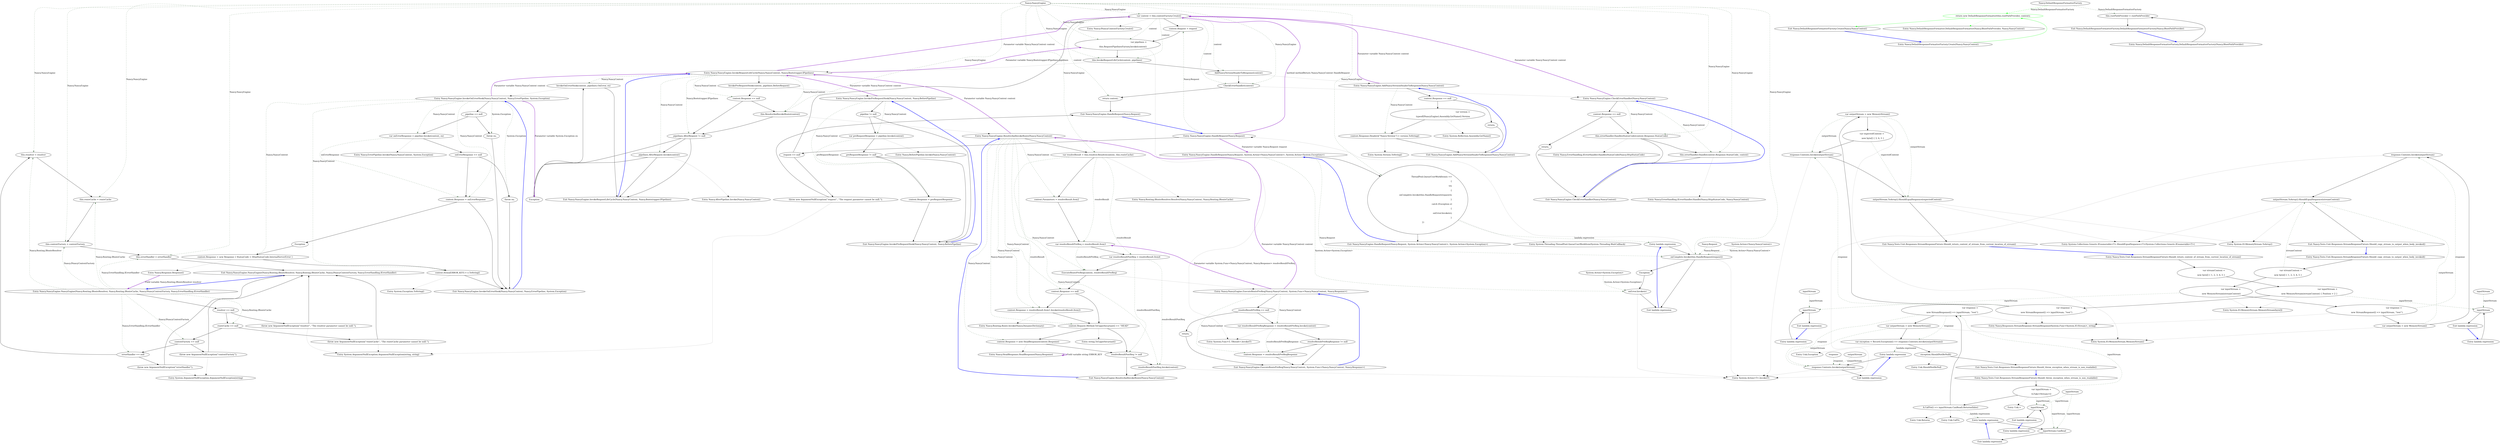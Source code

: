 digraph  {
n110 [label="Nancy.NancyEngine", span=""];
n111 [label="Nancy.Request", span=""];
n112 [label="System.Action<Nancy.NancyContext>", span=""];
n113 [label="System.Action<System.Exception>", span=""];
n0 [label="Entry Nancy.NancyEngine.NancyEngine(Nancy.Routing.IRouteResolver, Nancy.Routing.IRouteCache, Nancy.INancyContextFactory, Nancy.ErrorHandling.IErrorHandler)", span="27-27", cluster="Nancy.NancyEngine.NancyEngine(Nancy.Routing.IRouteResolver, Nancy.Routing.IRouteCache, Nancy.INancyContextFactory, Nancy.ErrorHandling.IErrorHandler)"];
n1 [label="resolver == null", span="29-29", cluster="Nancy.NancyEngine.NancyEngine(Nancy.Routing.IRouteResolver, Nancy.Routing.IRouteCache, Nancy.INancyContextFactory, Nancy.ErrorHandling.IErrorHandler)"];
n3 [label="routeCache == null", span="34-34", cluster="Nancy.NancyEngine.NancyEngine(Nancy.Routing.IRouteResolver, Nancy.Routing.IRouteCache, Nancy.INancyContextFactory, Nancy.ErrorHandling.IErrorHandler)"];
n5 [label="contextFactory == null", span="39-39", cluster="Nancy.NancyEngine.NancyEngine(Nancy.Routing.IRouteResolver, Nancy.Routing.IRouteCache, Nancy.INancyContextFactory, Nancy.ErrorHandling.IErrorHandler)"];
n7 [label="errorHandler == null", span="44-44", cluster="Nancy.NancyEngine.NancyEngine(Nancy.Routing.IRouteResolver, Nancy.Routing.IRouteCache, Nancy.INancyContextFactory, Nancy.ErrorHandling.IErrorHandler)"];
n9 [label="this.resolver = resolver", span="49-49", cluster="Nancy.NancyEngine.NancyEngine(Nancy.Routing.IRouteResolver, Nancy.Routing.IRouteCache, Nancy.INancyContextFactory, Nancy.ErrorHandling.IErrorHandler)"];
n10 [label="this.routeCache = routeCache", span="50-50", cluster="Nancy.NancyEngine.NancyEngine(Nancy.Routing.IRouteResolver, Nancy.Routing.IRouteCache, Nancy.INancyContextFactory, Nancy.ErrorHandling.IErrorHandler)"];
n11 [label="this.contextFactory = contextFactory", span="51-51", cluster="Nancy.NancyEngine.NancyEngine(Nancy.Routing.IRouteResolver, Nancy.Routing.IRouteCache, Nancy.INancyContextFactory, Nancy.ErrorHandling.IErrorHandler)"];
n12 [label="this.errorHandler = errorHandler", span="52-52", cluster="Nancy.NancyEngine.NancyEngine(Nancy.Routing.IRouteResolver, Nancy.Routing.IRouteCache, Nancy.INancyContextFactory, Nancy.ErrorHandling.IErrorHandler)"];
n2 [label="throw new ArgumentNullException(''resolver'', ''The resolver parameter cannot be null.'');", span="31-31", cluster="Nancy.NancyEngine.NancyEngine(Nancy.Routing.IRouteResolver, Nancy.Routing.IRouteCache, Nancy.INancyContextFactory, Nancy.ErrorHandling.IErrorHandler)"];
n4 [label="throw new ArgumentNullException(''routeCache'', ''The routeCache parameter cannot be null.'');", span="36-36", cluster="Nancy.NancyEngine.NancyEngine(Nancy.Routing.IRouteResolver, Nancy.Routing.IRouteCache, Nancy.INancyContextFactory, Nancy.ErrorHandling.IErrorHandler)"];
n6 [label="throw new ArgumentNullException(''contextFactory'');", span="41-41", cluster="Nancy.NancyEngine.NancyEngine(Nancy.Routing.IRouteResolver, Nancy.Routing.IRouteCache, Nancy.INancyContextFactory, Nancy.ErrorHandling.IErrorHandler)"];
n8 [label="throw new ArgumentNullException(''errorHandler'');", span="46-46", cluster="Nancy.NancyEngine.NancyEngine(Nancy.Routing.IRouteResolver, Nancy.Routing.IRouteCache, Nancy.INancyContextFactory, Nancy.ErrorHandling.IErrorHandler)"];
n13 [label="Exit Nancy.NancyEngine.NancyEngine(Nancy.Routing.IRouteResolver, Nancy.Routing.IRouteCache, Nancy.INancyContextFactory, Nancy.ErrorHandling.IErrorHandler)", span="27-27", cluster="Nancy.NancyEngine.NancyEngine(Nancy.Routing.IRouteResolver, Nancy.Routing.IRouteCache, Nancy.INancyContextFactory, Nancy.ErrorHandling.IErrorHandler)"];
n14 [label="Entry System.ArgumentNullException.ArgumentNullException(string, string)", span="0-0", cluster="System.ArgumentNullException.ArgumentNullException(string, string)"];
n15 [label="Entry System.ArgumentNullException.ArgumentNullException(string)", span="0-0", cluster="System.ArgumentNullException.ArgumentNullException(string)"];
n16 [label="Entry Nancy.NancyEngine.HandleRequest(Nancy.Request)", span="66-66", cluster="Nancy.NancyEngine.HandleRequest(Nancy.Request)"];
n17 [label="request == null", span="68-68", cluster="Nancy.NancyEngine.HandleRequest(Nancy.Request)"];
n20 [label="context.Request = request", span="74-74", cluster="Nancy.NancyEngine.HandleRequest(Nancy.Request)"];
n18 [label="throw new ArgumentNullException(''request'', ''The request parameter cannot be null.'');", span="70-70", cluster="Nancy.NancyEngine.HandleRequest(Nancy.Request)"];
n19 [label="var context = this.contextFactory.Create()", span="73-73", cluster="Nancy.NancyEngine.HandleRequest(Nancy.Request)"];
n27 [label="Entry Nancy.INancyContextFactory.Create()", span="11-11", cluster="Nancy.INancyContextFactory.Create()"];
n21 [label="var pipelines =\r\n                this.RequestPipelinesFactory.Invoke(context)", span="76-77", cluster="Nancy.NancyEngine.HandleRequest(Nancy.Request)"];
n22 [label="this.InvokeRequestLifeCycle(context, pipelines)", span="79-79", cluster="Nancy.NancyEngine.HandleRequest(Nancy.Request)"];
n23 [label="AddNancyVersionHeaderToResponse(context)", span="80-80", cluster="Nancy.NancyEngine.HandleRequest(Nancy.Request)"];
n24 [label="CheckErrorHandler(context)", span="82-82", cluster="Nancy.NancyEngine.HandleRequest(Nancy.Request)"];
n25 [label="return context;", span="84-84", cluster="Nancy.NancyEngine.HandleRequest(Nancy.Request)"];
n28 [label="Entry System.Func<T, TResult>.Invoke(T)", span="0-0", cluster="System.Func<T, TResult>.Invoke(T)"];
n29 [label="Entry Nancy.NancyEngine.InvokeRequestLifeCycle(Nancy.NancyContext, Nancy.Bootstrapper.IPipelines)", span="137-137", cluster="Nancy.NancyEngine.InvokeRequestLifeCycle(Nancy.NancyContext, Nancy.Bootstrapper.IPipelines)"];
n30 [label="Entry Nancy.NancyEngine.AddNancyVersionHeaderToResponse(Nancy.NancyContext)", span="111-111", cluster="Nancy.NancyEngine.AddNancyVersionHeaderToResponse(Nancy.NancyContext)"];
n31 [label="Entry Nancy.NancyEngine.CheckErrorHandler(Nancy.NancyContext)", span="124-124", cluster="Nancy.NancyEngine.CheckErrorHandler(Nancy.NancyContext)"];
n26 [label="Exit Nancy.NancyEngine.HandleRequest(Nancy.Request)", span="66-66", cluster="Nancy.NancyEngine.HandleRequest(Nancy.Request)"];
n32 [label="Entry Nancy.NancyEngine.HandleRequest(Nancy.Request, System.Action<Nancy.NancyContext>, System.Action<System.Exception>)", span="93-93", cluster="Nancy.NancyEngine.HandleRequest(Nancy.Request, System.Action<Nancy.NancyContext>, System.Action<System.Exception>)"];
n33 [label="ThreadPool.QueueUserWorkItem(s =>\r\n                {\r\n                    try\r\n                    {\r\n                        onComplete.Invoke(this.HandleRequest(request));\r\n                    }\r\n                    catch (Exception e)\r\n                    {\r\n                        onError.Invoke(e);\r\n                    }\r\n                })", span="98-108", cluster="Nancy.NancyEngine.HandleRequest(Nancy.Request, System.Action<Nancy.NancyContext>, System.Action<System.Exception>)"];
n37 [label="onComplete.Invoke(this.HandleRequest(request))", span="102-102", cluster="lambda expression"];
n39 [label="onError.Invoke(e)", span="106-106", cluster="lambda expression"];
n34 [label="Exit Nancy.NancyEngine.HandleRequest(Nancy.Request, System.Action<Nancy.NancyContext>, System.Action<System.Exception>)", span="93-93", cluster="Nancy.NancyEngine.HandleRequest(Nancy.Request, System.Action<Nancy.NancyContext>, System.Action<System.Exception>)"];
n35 [label="Entry System.Threading.ThreadPool.QueueUserWorkItem(System.Threading.WaitCallback)", span="0-0", cluster="System.Threading.ThreadPool.QueueUserWorkItem(System.Threading.WaitCallback)"];
n36 [label="Entry lambda expression", span="98-108", cluster="lambda expression"];
n38 [label=Exception, span="104-104", cluster="lambda expression"];
n40 [label="Exit lambda expression", span="98-108", cluster="lambda expression"];
n41 [label="Entry System.Action<T>.Invoke(T)", span="0-0", cluster="System.Action<T>.Invoke(T)"];
n42 [label="context.Response == null", span="113-113", cluster="Nancy.NancyEngine.AddNancyVersionHeaderToResponse(Nancy.NancyContext)"];
n45 [label="context.Response.Headers[''Nancy-Version''] = version.ToString()", span="121-121", cluster="Nancy.NancyEngine.AddNancyVersionHeaderToResponse(Nancy.NancyContext)"];
n43 [label="return;", span="115-115", cluster="Nancy.NancyEngine.AddNancyVersionHeaderToResponse(Nancy.NancyContext)"];
n44 [label="var version =\r\n                typeof(INancyEngine).Assembly.GetName().Version", span="118-119", cluster="Nancy.NancyEngine.AddNancyVersionHeaderToResponse(Nancy.NancyContext)"];
n47 [label="Entry System.Reflection.Assembly.GetName()", span="0-0", cluster="System.Reflection.Assembly.GetName()"];
n46 [label="Exit Nancy.NancyEngine.AddNancyVersionHeaderToResponse(Nancy.NancyContext)", span="111-111", cluster="Nancy.NancyEngine.AddNancyVersionHeaderToResponse(Nancy.NancyContext)"];
n48 [label="Entry System.Version.ToString()", span="0-0", cluster="System.Version.ToString()"];
n49 [label="context.Response == null", span="126-126", cluster="Nancy.NancyEngine.CheckErrorHandler(Nancy.NancyContext)"];
n51 [label="this.errorHandler.HandlesStatusCode(context.Response.StatusCode)", span="131-131", cluster="Nancy.NancyEngine.CheckErrorHandler(Nancy.NancyContext)"];
n52 [label="this.errorHandler.Handle(context.Response.StatusCode, context)", span="133-133", cluster="Nancy.NancyEngine.CheckErrorHandler(Nancy.NancyContext)"];
n50 [label="return;", span="128-128", cluster="Nancy.NancyEngine.CheckErrorHandler(Nancy.NancyContext)"];
n53 [label="Exit Nancy.NancyEngine.CheckErrorHandler(Nancy.NancyContext)", span="124-124", cluster="Nancy.NancyEngine.CheckErrorHandler(Nancy.NancyContext)"];
n54 [label="Entry Nancy.ErrorHandling.IErrorHandler.HandlesStatusCode(Nancy.HttpStatusCode)", span="12-12", cluster="Nancy.ErrorHandling.IErrorHandler.HandlesStatusCode(Nancy.HttpStatusCode)"];
n55 [label="Entry Nancy.ErrorHandling.IErrorHandler.Handle(Nancy.HttpStatusCode, Nancy.NancyContext)", span="19-19", cluster="Nancy.ErrorHandling.IErrorHandler.Handle(Nancy.HttpStatusCode, Nancy.NancyContext)"];
n56 [label="InvokePreRequestHook(context, pipelines.BeforeRequest)", span="141-141", cluster="Nancy.NancyEngine.InvokeRequestLifeCycle(Nancy.NancyContext, Nancy.Bootstrapper.IPipelines)"];
n57 [label="context.Response == null", span="143-143", cluster="Nancy.NancyEngine.InvokeRequestLifeCycle(Nancy.NancyContext, Nancy.Bootstrapper.IPipelines)"];
n58 [label="this.ResolveAndInvokeRoute(context)", span="145-145", cluster="Nancy.NancyEngine.InvokeRequestLifeCycle(Nancy.NancyContext, Nancy.Bootstrapper.IPipelines)"];
n59 [label="pipelines.AfterRequest != null", span="148-148", cluster="Nancy.NancyEngine.InvokeRequestLifeCycle(Nancy.NancyContext, Nancy.Bootstrapper.IPipelines)"];
n60 [label="pipelines.AfterRequest.Invoke(context)", span="150-150", cluster="Nancy.NancyEngine.InvokeRequestLifeCycle(Nancy.NancyContext, Nancy.Bootstrapper.IPipelines)"];
n62 [label="InvokeOnErrorHook(context, pipelines.OnError, ex)", span="155-155", cluster="Nancy.NancyEngine.InvokeRequestLifeCycle(Nancy.NancyContext, Nancy.Bootstrapper.IPipelines)"];
n64 [label="Entry Nancy.NancyEngine.InvokePreRequestHook(Nancy.NancyContext, Nancy.BeforePipeline)", span="159-159", cluster="Nancy.NancyEngine.InvokePreRequestHook(Nancy.NancyContext, Nancy.BeforePipeline)"];
n65 [label="Entry Nancy.NancyEngine.ResolveAndInvokeRoute(Nancy.NancyContext)", span="197-197", cluster="Nancy.NancyEngine.ResolveAndInvokeRoute(Nancy.NancyContext)"];
n61 [label=Exception, span="153-153", cluster="Nancy.NancyEngine.InvokeRequestLifeCycle(Nancy.NancyContext, Nancy.Bootstrapper.IPipelines)"];
n63 [label="Exit Nancy.NancyEngine.InvokeRequestLifeCycle(Nancy.NancyContext, Nancy.Bootstrapper.IPipelines)", span="137-137", cluster="Nancy.NancyEngine.InvokeRequestLifeCycle(Nancy.NancyContext, Nancy.Bootstrapper.IPipelines)"];
n66 [label="Entry Nancy.AfterPipeline.Invoke(Nancy.NancyContext)", span="53-53", cluster="Nancy.AfterPipeline.Invoke(Nancy.NancyContext)"];
n67 [label="Entry Nancy.NancyEngine.InvokeOnErrorHook(Nancy.NancyContext, Nancy.ErrorPipeline, System.Exception)", span="172-172", cluster="Nancy.NancyEngine.InvokeOnErrorHook(Nancy.NancyContext, Nancy.ErrorPipeline, System.Exception)"];
n68 [label="pipeline != null", span="161-161", cluster="Nancy.NancyEngine.InvokePreRequestHook(Nancy.NancyContext, Nancy.BeforePipeline)"];
n69 [label="var preRequestResponse = pipeline.Invoke(context)", span="163-163", cluster="Nancy.NancyEngine.InvokePreRequestHook(Nancy.NancyContext, Nancy.BeforePipeline)"];
n71 [label="context.Response = preRequestResponse", span="167-167", cluster="Nancy.NancyEngine.InvokePreRequestHook(Nancy.NancyContext, Nancy.BeforePipeline)"];
n72 [label="Exit Nancy.NancyEngine.InvokePreRequestHook(Nancy.NancyContext, Nancy.BeforePipeline)", span="159-159", cluster="Nancy.NancyEngine.InvokePreRequestHook(Nancy.NancyContext, Nancy.BeforePipeline)"];
n70 [label="preRequestResponse != null", span="165-165", cluster="Nancy.NancyEngine.InvokePreRequestHook(Nancy.NancyContext, Nancy.BeforePipeline)"];
n73 [label="Entry Nancy.BeforePipeline.Invoke(Nancy.NancyContext)", span="65-65", cluster="Nancy.BeforePipeline.Invoke(Nancy.NancyContext)"];
n74 [label="pipeline == null", span="176-176", cluster="Nancy.NancyEngine.InvokeOnErrorHook(Nancy.NancyContext, Nancy.ErrorPipeline, System.Exception)"];
n75 [label="throw ex;", span="178-178", cluster="Nancy.NancyEngine.InvokeOnErrorHook(Nancy.NancyContext, Nancy.ErrorPipeline, System.Exception)"];
n76 [label="var onErrorResponse = pipeline.Invoke(context, ex)", span="181-181", cluster="Nancy.NancyEngine.InvokeOnErrorHook(Nancy.NancyContext, Nancy.ErrorPipeline, System.Exception)"];
n78 [label="throw ex;", span="185-185", cluster="Nancy.NancyEngine.InvokeOnErrorHook(Nancy.NancyContext, Nancy.ErrorPipeline, System.Exception)"];
n79 [label="context.Response = onErrorResponse", span="188-188", cluster="Nancy.NancyEngine.InvokeOnErrorHook(Nancy.NancyContext, Nancy.ErrorPipeline, System.Exception)"];
n81 [label="context.Response = new Response { StatusCode = HttpStatusCode.InternalServerError }", span="192-192", cluster="Nancy.NancyEngine.InvokeOnErrorHook(Nancy.NancyContext, Nancy.ErrorPipeline, System.Exception)"];
n82 [label="context.Items[ERROR_KEY] = e.ToString()", span="193-193", cluster="Nancy.NancyEngine.InvokeOnErrorHook(Nancy.NancyContext, Nancy.ErrorPipeline, System.Exception)"];
n77 [label="onErrorResponse == null", span="183-183", cluster="Nancy.NancyEngine.InvokeOnErrorHook(Nancy.NancyContext, Nancy.ErrorPipeline, System.Exception)"];
n84 [label="Entry Nancy.ErrorPipeline.Invoke(Nancy.NancyContext, System.Exception)", span="67-67", cluster="Nancy.ErrorPipeline.Invoke(Nancy.NancyContext, System.Exception)"];
n80 [label=Exception, span="190-190", cluster="Nancy.NancyEngine.InvokeOnErrorHook(Nancy.NancyContext, Nancy.ErrorPipeline, System.Exception)"];
n83 [label="Exit Nancy.NancyEngine.InvokeOnErrorHook(Nancy.NancyContext, Nancy.ErrorPipeline, System.Exception)", span="172-172", cluster="Nancy.NancyEngine.InvokeOnErrorHook(Nancy.NancyContext, Nancy.ErrorPipeline, System.Exception)"];
n85 [label="Entry Nancy.Response.Response()", span="15-15", cluster="Nancy.Response.Response()"];
n86 [label="Entry System.Exception.ToString()", span="0-0", cluster="System.Exception.ToString()"];
n87 [label="var resolveResult = this.resolver.Resolve(context, this.routeCache)", span="199-199", cluster="Nancy.NancyEngine.ResolveAndInvokeRoute(Nancy.NancyContext)"];
n88 [label="context.Parameters = resolveResult.Item2", span="201-201", cluster="Nancy.NancyEngine.ResolveAndInvokeRoute(Nancy.NancyContext)"];
n91 [label="ExecuteRoutePreReq(context, resolveResultPreReq)", span="204-204", cluster="Nancy.NancyEngine.ResolveAndInvokeRoute(Nancy.NancyContext)"];
n92 [label="context.Response == null", span="206-206", cluster="Nancy.NancyEngine.ResolveAndInvokeRoute(Nancy.NancyContext)"];
n93 [label="context.Response = resolveResult.Item1.Invoke(resolveResult.Item2)", span="208-208", cluster="Nancy.NancyEngine.ResolveAndInvokeRoute(Nancy.NancyContext)"];
n94 [label="context.Request.Method.ToUpperInvariant() == ''HEAD''", span="211-211", cluster="Nancy.NancyEngine.ResolveAndInvokeRoute(Nancy.NancyContext)"];
n95 [label="context.Response = new HeadResponse(context.Response)", span="213-213", cluster="Nancy.NancyEngine.ResolveAndInvokeRoute(Nancy.NancyContext)"];
n97 [label="resolveResultPostReq.Invoke(context)", span="218-218", cluster="Nancy.NancyEngine.ResolveAndInvokeRoute(Nancy.NancyContext)"];
n99 [label="Entry Nancy.Routing.IRouteResolver.Resolve(Nancy.NancyContext, Nancy.Routing.IRouteCache)", span="15-15", cluster="Nancy.Routing.IRouteResolver.Resolve(Nancy.NancyContext, Nancy.Routing.IRouteCache)"];
n89 [label="var resolveResultPreReq = resolveResult.Item3", span="202-202", cluster="Nancy.NancyEngine.ResolveAndInvokeRoute(Nancy.NancyContext)"];
n90 [label="var resolveResultPostReq = resolveResult.Item4", span="203-203", cluster="Nancy.NancyEngine.ResolveAndInvokeRoute(Nancy.NancyContext)"];
n96 [label="resolveResultPostReq != null", span="216-216", cluster="Nancy.NancyEngine.ResolveAndInvokeRoute(Nancy.NancyContext)"];
n100 [label="Entry Nancy.NancyEngine.ExecuteRoutePreReq(Nancy.NancyContext, System.Func<Nancy.NancyContext, Nancy.Response>)", span="222-222", cluster="Nancy.NancyEngine.ExecuteRoutePreReq(Nancy.NancyContext, System.Func<Nancy.NancyContext, Nancy.Response>)"];
n101 [label="Entry Nancy.Routing.Route.Invoke(Nancy.DynamicDictionary)", span="26-26", cluster="Nancy.Routing.Route.Invoke(Nancy.DynamicDictionary)"];
n102 [label="Entry string.ToUpperInvariant()", span="0-0", cluster="string.ToUpperInvariant()"];
n103 [label="Entry Nancy.HeadResponse.HeadResponse(Nancy.Response)", span="13-13", cluster="Nancy.HeadResponse.HeadResponse(Nancy.Response)"];
n98 [label="Exit Nancy.NancyEngine.ResolveAndInvokeRoute(Nancy.NancyContext)", span="197-197", cluster="Nancy.NancyEngine.ResolveAndInvokeRoute(Nancy.NancyContext)"];
n104 [label="resolveResultPreReq == null", span="224-224", cluster="Nancy.NancyEngine.ExecuteRoutePreReq(Nancy.NancyContext, System.Func<Nancy.NancyContext, Nancy.Response>)"];
n106 [label="var resolveResultPreReqResponse = resolveResultPreReq.Invoke(context)", span="229-229", cluster="Nancy.NancyEngine.ExecuteRoutePreReq(Nancy.NancyContext, System.Func<Nancy.NancyContext, Nancy.Response>)"];
n108 [label="context.Response = resolveResultPreReqResponse", span="233-233", cluster="Nancy.NancyEngine.ExecuteRoutePreReq(Nancy.NancyContext, System.Func<Nancy.NancyContext, Nancy.Response>)"];
n105 [label="return;", span="226-226", cluster="Nancy.NancyEngine.ExecuteRoutePreReq(Nancy.NancyContext, System.Func<Nancy.NancyContext, Nancy.Response>)"];
n107 [label="resolveResultPreReqResponse != null", span="231-231", cluster="Nancy.NancyEngine.ExecuteRoutePreReq(Nancy.NancyContext, System.Func<Nancy.NancyContext, Nancy.Response>)"];
n109 [label="Exit Nancy.NancyEngine.ExecuteRoutePreReq(Nancy.NancyContext, System.Func<Nancy.NancyContext, Nancy.Response>)", span="222-222", cluster="Nancy.NancyEngine.ExecuteRoutePreReq(Nancy.NancyContext, System.Func<Nancy.NancyContext, Nancy.Response>)"];
d4 [label="return new DefaultResponseFormatter(this.rootPathProvider, context);", span="26-26", cluster="Nancy.DefaultResponseFormatterFactory.Create(Nancy.NancyContext)", color=green, community=0];
d7 [label="Nancy.DefaultResponseFormatterFactory", span=""];
d3 [label="Entry Nancy.DefaultResponseFormatterFactory.Create(Nancy.NancyContext)", span="24-24", cluster="Nancy.DefaultResponseFormatterFactory.Create(Nancy.NancyContext)"];
d5 [label="Exit Nancy.DefaultResponseFormatterFactory.Create(Nancy.NancyContext)", span="24-24", cluster="Nancy.DefaultResponseFormatterFactory.Create(Nancy.NancyContext)"];
d6 [label="Entry Nancy.DefaultResponseFormatter.DefaultResponseFormatter(Nancy.IRootPathProvider, Nancy.NancyContext)", span="17-17", cluster="Nancy.DefaultResponseFormatter.DefaultResponseFormatter(Nancy.IRootPathProvider, Nancy.NancyContext)"];
d1 [label="this.rootPathProvider = rootPathProvider", span="16-16", cluster="Nancy.DefaultResponseFormatterFactory.DefaultResponseFormatterFactory(Nancy.IRootPathProvider)"];
d0 [label="Entry Nancy.DefaultResponseFormatterFactory.DefaultResponseFormatterFactory(Nancy.IRootPathProvider)", span="14-14", cluster="Nancy.DefaultResponseFormatterFactory.DefaultResponseFormatterFactory(Nancy.IRootPathProvider)"];
d2 [label="Exit Nancy.DefaultResponseFormatterFactory.DefaultResponseFormatterFactory(Nancy.IRootPathProvider)", span="14-14", cluster="Nancy.DefaultResponseFormatterFactory.DefaultResponseFormatterFactory(Nancy.IRootPathProvider)"];
m1_9 [label="Entry Nancy.Responses.StreamResponse.StreamResponse(System.Func<System.IO.Stream>, string)", span="16-16", cluster="Nancy.Responses.StreamResponse.StreamResponse(System.Func<System.IO.Stream>, string)", file="StreamResponseFixture.cs"];
m1_0 [label="Entry Nancy.Tests.Unit.Responses.StreamResponseFixture.Should_copy_stream_to_output_when_body_invoked()", span="11-11", cluster="Nancy.Tests.Unit.Responses.StreamResponseFixture.Should_copy_stream_to_output_when_body_invoked()", file="StreamResponseFixture.cs"];
m1_1 [label="var streamContent =\r\n                new byte[] { 1, 2, 3, 4, 5 }", span="14-15", cluster="Nancy.Tests.Unit.Responses.StreamResponseFixture.Should_copy_stream_to_output_when_body_invoked()", file="StreamResponseFixture.cs"];
m1_2 [label="var inputStream =\r\n                new MemoryStream(streamContent)", span="17-18", cluster="Nancy.Tests.Unit.Responses.StreamResponseFixture.Should_copy_stream_to_output_when_body_invoked()", file="StreamResponseFixture.cs"];
m1_6 [label="outputStream.ToArray().ShouldEqualSequence(streamContent)", span="29-29", cluster="Nancy.Tests.Unit.Responses.StreamResponseFixture.Should_copy_stream_to_output_when_body_invoked()", file="StreamResponseFixture.cs"];
m1_3 [label="var response = \r\n                new StreamResponse(() => inputStream, ''test'')", span="20-21", cluster="Nancy.Tests.Unit.Responses.StreamResponseFixture.Should_copy_stream_to_output_when_body_invoked()", file="StreamResponseFixture.cs"];
m1_4 [label="var outputStream = new MemoryStream()", span="23-23", cluster="Nancy.Tests.Unit.Responses.StreamResponseFixture.Should_copy_stream_to_output_when_body_invoked()", file="StreamResponseFixture.cs"];
m1_5 [label="response.Contents.Invoke(outputStream)", span="26-26", cluster="Nancy.Tests.Unit.Responses.StreamResponseFixture.Should_copy_stream_to_output_when_body_invoked()", file="StreamResponseFixture.cs"];
m1_7 [label="Exit Nancy.Tests.Unit.Responses.StreamResponseFixture.Should_copy_stream_to_output_when_body_invoked()", span="11-11", cluster="Nancy.Tests.Unit.Responses.StreamResponseFixture.Should_copy_stream_to_output_when_body_invoked()", file="StreamResponseFixture.cs"];
m1_29 [label="Entry Nancy.Tests.Unit.Responses.StreamResponseFixture.Should_throw_exception_when_stream_is_non_readable()", span="58-58", cluster="Nancy.Tests.Unit.Responses.StreamResponseFixture.Should_throw_exception_when_stream_is_non_readable()", file="StreamResponseFixture.cs"];
m1_30 [label="var inputStream =\r\n                A.Fake<Stream>()", span="61-62", cluster="Nancy.Tests.Unit.Responses.StreamResponseFixture.Should_throw_exception_when_stream_is_non_readable()", file="StreamResponseFixture.cs"];
m1_31 [label="A.CallTo(() => inputStream.CanRead).Returns(false)", span="64-64", cluster="Nancy.Tests.Unit.Responses.StreamResponseFixture.Should_throw_exception_when_stream_is_non_readable()", file="StreamResponseFixture.cs"];
m1_32 [label="var response =\r\n                new StreamResponse(() => inputStream, ''test'')", span="66-67", cluster="Nancy.Tests.Unit.Responses.StreamResponseFixture.Should_throw_exception_when_stream_is_non_readable()", file="StreamResponseFixture.cs"];
m1_33 [label="var outputStream = new MemoryStream()", span="69-69", cluster="Nancy.Tests.Unit.Responses.StreamResponseFixture.Should_throw_exception_when_stream_is_non_readable()", file="StreamResponseFixture.cs"];
m1_34 [label="var exception = Record.Exception(() => response.Contents.Invoke(outputStream))", span="72-72", cluster="Nancy.Tests.Unit.Responses.StreamResponseFixture.Should_throw_exception_when_stream_is_non_readable()", file="StreamResponseFixture.cs"];
m1_35 [label="exception.ShouldNotBeNull()", span="75-75", cluster="Nancy.Tests.Unit.Responses.StreamResponseFixture.Should_throw_exception_when_stream_is_non_readable()", file="StreamResponseFixture.cs"];
m1_36 [label="Exit Nancy.Tests.Unit.Responses.StreamResponseFixture.Should_throw_exception_when_stream_is_non_readable()", span="58-58", cluster="Nancy.Tests.Unit.Responses.StreamResponseFixture.Should_throw_exception_when_stream_is_non_readable()", file="StreamResponseFixture.cs"];
m1_37 [label="Entry Unk.>", span="", cluster="Unk.>", file="StreamResponseFixture.cs"];
m1_40 [label="Entry Unk.Exception", span="", cluster="Unk.Exception", file="StreamResponseFixture.cs"];
m1_13 [label="Entry System.Collections.Generic.IEnumerable<T>.ShouldEqualSequence<T>(System.Collections.Generic.IEnumerable<T>)", span="110-110", cluster="System.Collections.Generic.IEnumerable<T>.ShouldEqualSequence<T>(System.Collections.Generic.IEnumerable<T>)", file="StreamResponseFixture.cs"];
m1_12 [label="Entry System.IO.MemoryStream.ToArray()", span="0-0", cluster="System.IO.MemoryStream.ToArray()", file="StreamResponseFixture.cs"];
m1_38 [label="Entry Unk.CallTo", span="", cluster="Unk.CallTo", file="StreamResponseFixture.cs"];
m1_39 [label="Entry Unk.Returns", span="", cluster="Unk.Returns", file="StreamResponseFixture.cs"];
m1_17 [label="Entry Nancy.Tests.Unit.Responses.StreamResponseFixture.Should_return_content_of_stream_from_current_location_of_stream()", span="33-33", cluster="Nancy.Tests.Unit.Responses.StreamResponseFixture.Should_return_content_of_stream_from_current_location_of_stream()", file="StreamResponseFixture.cs"];
m1_18 [label="var streamContent =\r\n                new byte[] { 1, 2, 3, 4, 5 }", span="36-37", cluster="Nancy.Tests.Unit.Responses.StreamResponseFixture.Should_return_content_of_stream_from_current_location_of_stream()", file="StreamResponseFixture.cs"];
m1_19 [label="var inputStream =\r\n                new MemoryStream(streamContent) { Position = 2 }", span="39-40", cluster="Nancy.Tests.Unit.Responses.StreamResponseFixture.Should_return_content_of_stream_from_current_location_of_stream()", file="StreamResponseFixture.cs"];
m1_20 [label="var response =\r\n                new StreamResponse(() => inputStream, ''test'')", span="42-43", cluster="Nancy.Tests.Unit.Responses.StreamResponseFixture.Should_return_content_of_stream_from_current_location_of_stream()", file="StreamResponseFixture.cs"];
m1_21 [label="var outputStream = new MemoryStream()", span="45-45", cluster="Nancy.Tests.Unit.Responses.StreamResponseFixture.Should_return_content_of_stream_from_current_location_of_stream()", file="StreamResponseFixture.cs"];
m1_23 [label="response.Contents.Invoke(outputStream)", span="51-51", cluster="Nancy.Tests.Unit.Responses.StreamResponseFixture.Should_return_content_of_stream_from_current_location_of_stream()", file="StreamResponseFixture.cs"];
m1_22 [label="var expectedContent =\r\n                new byte[] { 3, 4, 5 }", span="47-48", cluster="Nancy.Tests.Unit.Responses.StreamResponseFixture.Should_return_content_of_stream_from_current_location_of_stream()", file="StreamResponseFixture.cs"];
m1_24 [label="outputStream.ToArray().ShouldEqualSequence(expectedContent)", span="54-54", cluster="Nancy.Tests.Unit.Responses.StreamResponseFixture.Should_return_content_of_stream_from_current_location_of_stream()", file="StreamResponseFixture.cs"];
m1_25 [label="Exit Nancy.Tests.Unit.Responses.StreamResponseFixture.Should_return_content_of_stream_from_current_location_of_stream()", span="33-33", cluster="Nancy.Tests.Unit.Responses.StreamResponseFixture.Should_return_content_of_stream_from_current_location_of_stream()", file="StreamResponseFixture.cs"];
m1_41 [label="Entry Unk.ShouldNotBeNull", span="", cluster="Unk.ShouldNotBeNull", file="StreamResponseFixture.cs"];
m1_45 [label="Entry lambda expression", span="67-67", cluster="lambda expression", file="StreamResponseFixture.cs"];
m1_15 [label=inputStream, span="21-21", cluster="lambda expression", file="StreamResponseFixture.cs"];
m1_14 [label="Entry lambda expression", span="21-21", cluster="lambda expression", file="StreamResponseFixture.cs"];
m1_16 [label="Exit lambda expression", span="21-21", cluster="lambda expression", file="StreamResponseFixture.cs"];
m1_27 [label=inputStream, span="43-43", cluster="lambda expression", file="StreamResponseFixture.cs"];
m1_26 [label="Entry lambda expression", span="43-43", cluster="lambda expression", file="StreamResponseFixture.cs"];
m1_28 [label="Exit lambda expression", span="43-43", cluster="lambda expression", file="StreamResponseFixture.cs"];
m1_43 [label="inputStream.CanRead", span="64-64", cluster="lambda expression", file="StreamResponseFixture.cs"];
m1_46 [label=inputStream, span="67-67", cluster="lambda expression", file="StreamResponseFixture.cs"];
m1_42 [label="Entry lambda expression", span="64-64", cluster="lambda expression", file="StreamResponseFixture.cs"];
m1_49 [label="response.Contents.Invoke(outputStream)", span="72-72", cluster="lambda expression", file="StreamResponseFixture.cs"];
m1_48 [label="Entry lambda expression", span="72-72", cluster="lambda expression", file="StreamResponseFixture.cs"];
m1_44 [label="Exit lambda expression", span="64-64", cluster="lambda expression", file="StreamResponseFixture.cs"];
m1_47 [label="Exit lambda expression", span="67-67", cluster="lambda expression", file="StreamResponseFixture.cs"];
m1_50 [label="Exit lambda expression", span="72-72", cluster="lambda expression", file="StreamResponseFixture.cs"];
m1_8 [label="Entry System.IO.MemoryStream.MemoryStream(byte[])", span="0-0", cluster="System.IO.MemoryStream.MemoryStream(byte[])", file="StreamResponseFixture.cs"];
m1_10 [label="Entry System.IO.MemoryStream.MemoryStream()", span="0-0", cluster="System.IO.MemoryStream.MemoryStream()", file="StreamResponseFixture.cs"];
m1_51 [label=inputStream, span="", file="StreamResponseFixture.cs"];
m1_52 [label=inputStream, span="", file="StreamResponseFixture.cs"];
m1_53 [label=inputStream, span="", file="StreamResponseFixture.cs"];
m1_54 [label=response, span="", file="StreamResponseFixture.cs"];
m1_55 [label=outputStream, span="", file="StreamResponseFixture.cs"];
n110 -> n9  [key=1, style=dashed, color=darkseagreen4, label="Nancy.NancyEngine"];
n110 -> n10  [key=1, style=dashed, color=darkseagreen4, label="Nancy.NancyEngine"];
n110 -> n11  [key=1, style=dashed, color=darkseagreen4, label="Nancy.NancyEngine"];
n110 -> n12  [key=1, style=dashed, color=darkseagreen4, label="Nancy.NancyEngine"];
n110 -> n19  [key=1, style=dashed, color=darkseagreen4, label="Nancy.NancyEngine"];
n110 -> n21  [key=1, style=dashed, color=darkseagreen4, label="Nancy.NancyEngine"];
n110 -> n22  [key=1, style=dashed, color=darkseagreen4, label="Nancy.NancyEngine"];
n110 -> n24  [key=1, style=dashed, color=darkseagreen4, label="Nancy.NancyEngine"];
n110 -> n33  [key=1, style=dashed, color=darkseagreen4, label="Nancy.NancyEngine"];
n110 -> n37  [key=1, style=dashed, color=darkseagreen4, label="Nancy.NancyEngine"];
n110 -> n51  [key=1, style=dashed, color=darkseagreen4, label="Nancy.NancyEngine"];
n110 -> n52  [key=1, style=dashed, color=darkseagreen4, label="Nancy.NancyEngine"];
n110 -> n58  [key=1, style=dashed, color=darkseagreen4, label="Nancy.NancyEngine"];
n110 -> n87  [key=1, style=dashed, color=darkseagreen4, label="Nancy.NancyEngine"];
n111 -> n37  [key=1, style=dashed, color=darkseagreen4, label="Nancy.Request"];
n112 -> n37  [key=1, style=dashed, color=darkseagreen4, label="System.Action<Nancy.NancyContext>"];
n113 -> n39  [key=1, style=dashed, color=darkseagreen4, label="System.Action<System.Exception>"];
n0 -> n1  [key=0, style=solid];
n0 -> n3  [key=1, style=dashed, color=darkseagreen4, label="Nancy.Routing.IRouteCache"];
n0 -> n5  [key=1, style=dashed, color=darkseagreen4, label="Nancy.INancyContextFactory"];
n0 -> n7  [key=1, style=dashed, color=darkseagreen4, label="Nancy.ErrorHandling.IErrorHandler"];
n0 -> n9  [key=1, style=dashed, color=darkseagreen4, label="Nancy.Routing.IRouteResolver"];
n0 -> n10  [key=1, style=dashed, color=darkseagreen4, label="Nancy.Routing.IRouteCache"];
n0 -> n11  [key=1, style=dashed, color=darkseagreen4, label="Nancy.INancyContextFactory"];
n0 -> n12  [key=1, style=dashed, color=darkseagreen4, label="Nancy.ErrorHandling.IErrorHandler"];
n1 -> n2  [key=0, style=solid];
n1 -> n3  [key=0, style=solid];
n3 -> n4  [key=0, style=solid];
n3 -> n5  [key=0, style=solid];
n5 -> n6  [key=0, style=solid];
n5 -> n7  [key=0, style=solid];
n7 -> n8  [key=0, style=solid];
n7 -> n9  [key=0, style=solid];
n9 -> n10  [key=0, style=solid];
n10 -> n11  [key=0, style=solid];
n11 -> n12  [key=0, style=solid];
n12 -> n13  [key=0, style=solid];
n2 -> n13  [key=0, style=solid];
n2 -> n14  [key=2, style=dotted];
n4 -> n13  [key=0, style=solid];
n4 -> n14  [key=2, style=dotted];
n6 -> n13  [key=0, style=solid];
n6 -> n15  [key=2, style=dotted];
n8 -> n13  [key=0, style=solid];
n8 -> n15  [key=2, style=dotted];
n13 -> n0  [key=0, style=bold, color=blue];
n16 -> n17  [key=0, style=solid];
n16 -> n20  [key=1, style=dashed, color=darkseagreen4, label="Nancy.Request"];
n16 -> n32  [key=3, color=darkorchid, style=bold, label="Parameter variable Nancy.Request request"];
n16 -> n19  [key=3, color=darkorchid, style=bold, label="method methodReturn Nancy.NancyContext HandleRequest"];
n17 -> n18  [key=0, style=solid];
n17 -> n19  [key=0, style=solid];
n20 -> n21  [key=0, style=solid];
n18 -> n26  [key=0, style=solid];
n18 -> n14  [key=2, style=dotted];
n19 -> n20  [key=0, style=solid];
n19 -> n27  [key=2, style=dotted];
n19 -> n21  [key=1, style=dashed, color=darkseagreen4, label=context];
n19 -> n22  [key=1, style=dashed, color=darkseagreen4, label=context];
n19 -> n23  [key=1, style=dashed, color=darkseagreen4, label=context];
n19 -> n24  [key=1, style=dashed, color=darkseagreen4, label=context];
n19 -> n25  [key=1, style=dashed, color=darkseagreen4, label=context];
n21 -> n22  [key=0, style=solid];
n21 -> n28  [key=2, style=dotted];
n22 -> n23  [key=0, style=solid];
n22 -> n29  [key=2, style=dotted];
n23 -> n24  [key=0, style=solid];
n23 -> n30  [key=2, style=dotted];
n24 -> n25  [key=0, style=solid];
n24 -> n31  [key=2, style=dotted];
n25 -> n26  [key=0, style=solid];
n29 -> n56  [key=0, style=solid];
n29 -> n57  [key=1, style=dashed, color=darkseagreen4, label="Nancy.NancyContext"];
n29 -> n58  [key=1, style=dashed, color=darkseagreen4, label="Nancy.NancyContext"];
n29 -> n59  [key=1, style=dashed, color=darkseagreen4, label="Nancy.Bootstrapper.IPipelines"];
n29 -> n60  [key=1, style=dashed, color=darkseagreen4, label="Nancy.NancyContext"];
n29 -> n62  [key=1, style=dashed, color=darkseagreen4, label="Nancy.NancyContext"];
n29 -> n19  [key=3, color=darkorchid, style=bold, label="Parameter variable Nancy.NancyContext context"];
n29 -> n21  [key=3, color=darkorchid, style=bold, label="Parameter variable Nancy.Bootstrapper.IPipelines pipelines"];
n30 -> n42  [key=0, style=solid];
n30 -> n45  [key=1, style=dashed, color=darkseagreen4, label="Nancy.NancyContext"];
n30 -> n19  [key=3, color=darkorchid, style=bold, label="Parameter variable Nancy.NancyContext context"];
n31 -> n49  [key=0, style=solid];
n31 -> n51  [key=1, style=dashed, color=darkseagreen4, label="Nancy.NancyContext"];
n31 -> n52  [key=1, style=dashed, color=darkseagreen4, label="Nancy.NancyContext"];
n31 -> n19  [key=3, color=darkorchid, style=bold, label="Parameter variable Nancy.NancyContext context"];
n26 -> n16  [key=0, style=bold, color=blue];
n32 -> n33  [key=0, style=solid];
n32 -> n37  [key=1, style=dashed, color=darkseagreen4, label="Nancy.Request"];
n32 -> n39  [key=1, style=dashed, color=darkseagreen4, label="System.Action<System.Exception>"];
n33 -> n34  [key=0, style=solid];
n33 -> n35  [key=2, style=dotted];
n33 -> n36  [key=1, style=dashed, color=darkseagreen4, label="lambda expression"];
n37 -> n38  [key=0, style=solid];
n37 -> n40  [key=0, style=solid];
n37 -> n16  [key=2, style=dotted];
n37 -> n41  [key=2, style=dotted];
n39 -> n40  [key=0, style=solid];
n39 -> n41  [key=2, style=dotted];
n34 -> n32  [key=0, style=bold, color=blue];
n36 -> n37  [key=0, style=solid];
n38 -> n39  [key=0, style=solid];
n40 -> n36  [key=0, style=bold, color=blue];
n42 -> n43  [key=0, style=solid];
n42 -> n44  [key=0, style=solid];
n45 -> n46  [key=0, style=solid];
n45 -> n48  [key=2, style=dotted];
n43 -> n46  [key=0, style=solid];
n44 -> n45  [key=0, style=solid];
n44 -> n47  [key=2, style=dotted];
n46 -> n30  [key=0, style=bold, color=blue];
n49 -> n50  [key=0, style=solid];
n49 -> n51  [key=0, style=solid];
n51 -> n52  [key=0, style=solid];
n51 -> n53  [key=0, style=solid];
n51 -> n54  [key=2, style=dotted];
n52 -> n53  [key=0, style=solid];
n52 -> n55  [key=2, style=dotted];
n50 -> n53  [key=0, style=solid];
n53 -> n31  [key=0, style=bold, color=blue];
n56 -> n57  [key=0, style=solid];
n56 -> n64  [key=2, style=dotted];
n57 -> n58  [key=0, style=solid];
n57 -> n59  [key=0, style=solid];
n58 -> n59  [key=0, style=solid];
n58 -> n65  [key=2, style=dotted];
n59 -> n60  [key=0, style=solid];
n59 -> n61  [key=0, style=solid];
n59 -> n63  [key=0, style=solid];
n60 -> n61  [key=0, style=solid];
n60 -> n63  [key=0, style=solid];
n60 -> n66  [key=2, style=dotted];
n62 -> n63  [key=0, style=solid];
n62 -> n67  [key=2, style=dotted];
n64 -> n68  [key=0, style=solid];
n64 -> n69  [key=1, style=dashed, color=darkseagreen4, label="Nancy.NancyContext"];
n64 -> n71  [key=1, style=dashed, color=darkseagreen4, label="Nancy.NancyContext"];
n64 -> n29  [key=3, color=darkorchid, style=bold, label="Parameter variable Nancy.NancyContext context"];
n65 -> n87  [key=0, style=solid];
n65 -> n88  [key=1, style=dashed, color=darkseagreen4, label="Nancy.NancyContext"];
n65 -> n91  [key=1, style=dashed, color=darkseagreen4, label="Nancy.NancyContext"];
n65 -> n92  [key=1, style=dashed, color=darkseagreen4, label="Nancy.NancyContext"];
n65 -> n93  [key=1, style=dashed, color=darkseagreen4, label="Nancy.NancyContext"];
n65 -> n94  [key=1, style=dashed, color=darkseagreen4, label="Nancy.NancyContext"];
n65 -> n95  [key=1, style=dashed, color=darkseagreen4, label="Nancy.NancyContext"];
n65 -> n97  [key=1, style=dashed, color=darkseagreen4, label="Nancy.NancyContext"];
n65 -> n29  [key=3, color=darkorchid, style=bold, label="Parameter variable Nancy.NancyContext context"];
n61 -> n62  [key=0, style=solid];
n63 -> n29  [key=0, style=bold, color=blue];
n67 -> n74  [key=0, style=solid];
n67 -> n75  [key=1, style=dashed, color=darkseagreen4, label="System.Exception"];
n67 -> n76  [key=1, style=dashed, color=darkseagreen4, label="Nancy.NancyContext"];
n67 -> n78  [key=1, style=dashed, color=darkseagreen4, label="System.Exception"];
n67 -> n79  [key=1, style=dashed, color=darkseagreen4, label="Nancy.NancyContext"];
n67 -> n81  [key=1, style=dashed, color=darkseagreen4, label="Nancy.NancyContext"];
n67 -> n82  [key=1, style=dashed, color=darkseagreen4, label="Nancy.NancyContext"];
n67 -> n29  [key=3, color=darkorchid, style=bold, label="Parameter variable Nancy.NancyContext context"];
n67 -> n61  [key=3, color=darkorchid, style=bold, label="Parameter variable System.Exception ex"];
n68 -> n69  [key=0, style=solid];
n68 -> n72  [key=0, style=solid];
n69 -> n70  [key=0, style=solid];
n69 -> n73  [key=2, style=dotted];
n69 -> n71  [key=1, style=dashed, color=darkseagreen4, label=preRequestResponse];
n71 -> n72  [key=0, style=solid];
n72 -> n64  [key=0, style=bold, color=blue];
n70 -> n71  [key=0, style=solid];
n70 -> n72  [key=0, style=solid];
n74 -> n75  [key=0, style=solid];
n74 -> n76  [key=0, style=solid];
n75 -> n83  [key=0, style=solid];
n76 -> n77  [key=0, style=solid];
n76 -> n84  [key=2, style=dotted];
n76 -> n79  [key=1, style=dashed, color=darkseagreen4, label=onErrorResponse];
n78 -> n83  [key=0, style=solid];
n79 -> n80  [key=0, style=solid];
n79 -> n83  [key=0, style=solid];
n81 -> n82  [key=0, style=solid];
n81 -> n85  [key=2, style=dotted];
n82 -> n83  [key=0, style=solid];
n82 -> n86  [key=2, style=dotted];
n77 -> n78  [key=0, style=solid];
n77 -> n79  [key=0, style=solid];
n80 -> n81  [key=0, style=solid];
n83 -> n67  [key=0, style=bold, color=blue];
n85 -> n0  [key=3, color=darkorchid, style=bold, label="Field variable Nancy.Routing.IRouteResolver resolver"];
n87 -> n88  [key=0, style=solid];
n87 -> n99  [key=2, style=dotted];
n87 -> n89  [key=1, style=dashed, color=darkseagreen4, label=resolveResult];
n87 -> n90  [key=1, style=dashed, color=darkseagreen4, label=resolveResult];
n87 -> n93  [key=1, style=dashed, color=darkseagreen4, label=resolveResult];
n88 -> n89  [key=0, style=solid];
n91 -> n92  [key=0, style=solid];
n91 -> n100  [key=2, style=dotted];
n92 -> n93  [key=0, style=solid];
n92 -> n94  [key=0, style=solid];
n93 -> n94  [key=0, style=solid];
n93 -> n101  [key=2, style=dotted];
n94 -> n95  [key=0, style=solid];
n94 -> n96  [key=0, style=solid];
n94 -> n102  [key=2, style=dotted];
n95 -> n96  [key=0, style=solid];
n95 -> n103  [key=2, style=dotted];
n97 -> n98  [key=0, style=solid];
n97 -> n41  [key=2, style=dotted];
n89 -> n90  [key=0, style=solid];
n89 -> n91  [key=1, style=dashed, color=darkseagreen4, label=resolveResultPreReq];
n90 -> n91  [key=0, style=solid];
n90 -> n96  [key=1, style=dashed, color=darkseagreen4, label=resolveResultPostReq];
n90 -> n97  [key=1, style=dashed, color=darkseagreen4, label=resolveResultPostReq];
n96 -> n97  [key=0, style=solid];
n96 -> n98  [key=0, style=solid];
n100 -> n104  [key=0, style=solid];
n100 -> n106  [key=1, style=dashed, color=darkseagreen4, label="Nancy.NancyContext"];
n100 -> n108  [key=1, style=dashed, color=darkseagreen4, label="Nancy.NancyContext"];
n100 -> n65  [key=3, color=darkorchid, style=bold, label="Parameter variable Nancy.NancyContext context"];
n100 -> n89  [key=3, color=darkorchid, style=bold, label="Parameter variable System.Func<Nancy.NancyContext, Nancy.Response> resolveResultPreReq"];
n103 -> n103  [key=3, color=darkorchid, style=bold, label="Field variable string ERROR_KEY"];
n98 -> n65  [key=0, style=bold, color=blue];
n104 -> n105  [key=0, style=solid];
n104 -> n106  [key=0, style=solid];
n106 -> n107  [key=0, style=solid];
n106 -> n28  [key=2, style=dotted];
n106 -> n108  [key=1, style=dashed, color=darkseagreen4, label=resolveResultPreReqResponse];
n108 -> n109  [key=0, style=solid];
n105 -> n109  [key=0, style=solid];
n107 -> n108  [key=0, style=solid];
n107 -> n109  [key=0, style=solid];
n109 -> n100  [key=0, style=bold, color=blue];
d4 -> d5  [key=0, style=solid, color=green];
d4 -> d6  [key=2, style=dotted, color=green];
d7 -> d4  [key=1, style=dashed, color=green, label="Nancy.DefaultResponseFormatterFactory"];
d7 -> d1  [key=1, style=dashed, color=darkseagreen4, label="Nancy.DefaultResponseFormatterFactory"];
d3 -> d4  [key=0, style=solid, color=green];
d5 -> d3  [key=0, style=bold, color=blue];
d1 -> d2  [key=0, style=solid];
d0 -> d1  [key=0, style=solid];
d2 -> d0  [key=0, style=bold, color=blue];
m1_0 -> m1_1  [key=0, style=solid];
m1_1 -> m1_2  [key=0, style=solid];
m1_1 -> m1_6  [key=1, style=dashed, color=darkseagreen4, label=streamContent];
m1_2 -> m1_3  [key=0, style=solid];
m1_2 -> m1_8  [key=2, style=dotted];
m1_2 -> m1_15  [key=1, style=dashed, color=darkseagreen4, label=inputStream];
m1_6 -> m1_7  [key=0, style=solid];
m1_6 -> m1_12  [key=2, style=dotted];
m1_6 -> m1_13  [key=2, style=dotted];
m1_3 -> m1_4  [key=0, style=solid];
m1_3 -> m1_9  [key=2, style=dotted];
m1_3 -> m1_5  [key=1, style=dashed, color=darkseagreen4, label=response];
m1_4 -> m1_5  [key=0, style=solid];
m1_4 -> m1_10  [key=2, style=dotted];
m1_4 -> m1_6  [key=1, style=dashed, color=darkseagreen4, label=outputStream];
m1_5 -> m1_6  [key=0, style=solid];
m1_5 -> n41  [key=2, style=dotted];
m1_7 -> m1_0  [key=0, style=bold, color=blue];
m1_29 -> m1_30  [key=0, style=solid];
m1_30 -> m1_31  [key=0, style=solid];
m1_30 -> m1_37  [key=2, style=dotted];
m1_30 -> m1_43  [key=1, style=dashed, color=darkseagreen4, label=inputStream];
m1_30 -> m1_32  [key=1, style=dashed, color=darkseagreen4, label=inputStream];
m1_30 -> m1_46  [key=1, style=dashed, color=darkseagreen4, label=inputStream];
m1_31 -> m1_32  [key=0, style=solid];
m1_31 -> m1_38  [key=2, style=dotted];
m1_31 -> m1_39  [key=2, style=dotted];
m1_31 -> m1_42  [key=1, style=dashed, color=darkseagreen4, label="lambda expression"];
m1_32 -> m1_33  [key=0, style=solid];
m1_32 -> m1_9  [key=2, style=dotted];
m1_32 -> m1_34  [key=1, style=dashed, color=darkseagreen4, label=response];
m1_32 -> m1_49  [key=1, style=dashed, color=darkseagreen4, label=response];
m1_33 -> m1_34  [key=0, style=solid];
m1_33 -> m1_10  [key=2, style=dotted];
m1_33 -> m1_49  [key=1, style=dashed, color=darkseagreen4, label=outputStream];
m1_34 -> m1_35  [key=0, style=solid];
m1_34 -> m1_40  [key=2, style=dotted];
m1_34 -> m1_48  [key=1, style=dashed, color=darkseagreen4, label="lambda expression"];
m1_35 -> m1_36  [key=0, style=solid];
m1_35 -> m1_41  [key=2, style=dotted];
m1_36 -> m1_29  [key=0, style=bold, color=blue];
m1_17 -> m1_18  [key=0, style=solid];
m1_18 -> m1_19  [key=0, style=solid];
m1_19 -> m1_20  [key=0, style=solid];
m1_19 -> m1_8  [key=2, style=dotted];
m1_19 -> m1_27  [key=1, style=dashed, color=darkseagreen4, label=inputStream];
m1_20 -> m1_21  [key=0, style=solid];
m1_20 -> m1_9  [key=2, style=dotted];
m1_20 -> m1_23  [key=1, style=dashed, color=darkseagreen4, label=response];
m1_21 -> m1_22  [key=0, style=solid];
m1_21 -> m1_10  [key=2, style=dotted];
m1_21 -> m1_23  [key=1, style=dashed, color=darkseagreen4, label=outputStream];
m1_21 -> m1_24  [key=1, style=dashed, color=darkseagreen4, label=outputStream];
m1_23 -> m1_24  [key=0, style=solid];
m1_23 -> n41  [key=2, style=dotted];
m1_22 -> m1_23  [key=0, style=solid];
m1_22 -> m1_24  [key=1, style=dashed, color=darkseagreen4, label=expectedContent];
m1_24 -> m1_25  [key=0, style=solid];
m1_24 -> m1_12  [key=2, style=dotted];
m1_24 -> m1_13  [key=2, style=dotted];
m1_25 -> m1_17  [key=0, style=bold, color=blue];
m1_45 -> m1_46  [key=0, style=solid];
m1_15 -> m1_16  [key=0, style=solid];
m1_14 -> m1_15  [key=0, style=solid];
m1_16 -> m1_14  [key=0, style=bold, color=blue];
m1_27 -> m1_28  [key=0, style=solid];
m1_26 -> m1_27  [key=0, style=solid];
m1_28 -> m1_26  [key=0, style=bold, color=blue];
m1_43 -> m1_44  [key=0, style=solid];
m1_46 -> m1_47  [key=0, style=solid];
m1_42 -> m1_43  [key=0, style=solid];
m1_49 -> m1_50  [key=0, style=solid];
m1_49 -> n41  [key=2, style=dotted];
m1_48 -> m1_49  [key=0, style=solid];
m1_44 -> m1_42  [key=0, style=bold, color=blue];
m1_47 -> m1_45  [key=0, style=bold, color=blue];
m1_50 -> m1_48  [key=0, style=bold, color=blue];
m1_51 -> m1_15  [key=1, style=dashed, color=darkseagreen4, label=inputStream];
m1_52 -> m1_27  [key=1, style=dashed, color=darkseagreen4, label=inputStream];
m1_53 -> m1_43  [key=1, style=dashed, color=darkseagreen4, label=inputStream];
m1_53 -> m1_46  [key=1, style=dashed, color=darkseagreen4, label=inputStream];
m1_54 -> m1_49  [key=1, style=dashed, color=darkseagreen4, label=response];
m1_55 -> m1_49  [key=1, style=dashed, color=darkseagreen4, label=outputStream];
}
